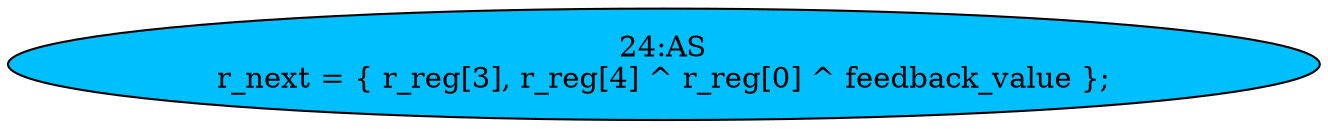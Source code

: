 strict digraph "" {
	node [label="\N"];
	"24:AS"	[ast="<pyverilog.vparser.ast.Assign object at 0x7fb1793593d0>",
		def_var="['r_next']",
		fillcolor=deepskyblue,
		label="24:AS
r_next = { r_reg[3], r_reg[4] ^ r_reg[0] ^ feedback_value };",
		statements="[]",
		style=filled,
		typ=Assign,
		use_var="['r_reg', 'r_reg', 'r_reg', 'feedback_value']"];
}

